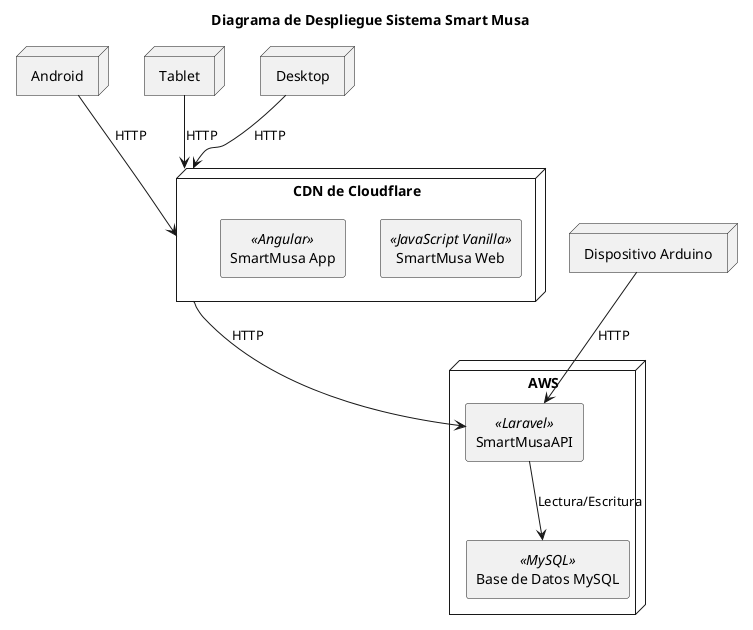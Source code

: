 @startuml
title Diagrama de Despliegue Sistema Smart Musa
skinparam componentStyle rectangle

node "Android" {
}

node "Tablet" {
}

node "Desktop" {
}

node "CDN de Cloudflare" {
    [SmartMusa Web] <<JavaScript Vanilla>>
    [SmartMusa App] <<Angular>>
}

node "AWS" {
    [SmartMusaAPI] <<Laravel>>
    [Base de Datos MySQL] <<MySQL>>
}

node "Dispositivo Arduino" {
}

"Android" --> "CDN de Cloudflare" : HTTP
"Tablet" --> "CDN de Cloudflare" : HTTP
"Desktop" --> "CDN de Cloudflare" : HTTP

"Dispositivo Arduino" --> [SmartMusaAPI] : HTTP
"CDN de Cloudflare" --> [SmartMusaAPI] : HTTP
[SmartMusaAPI] --> [Base de Datos MySQL] : Lectura/Escritura

@enduml

